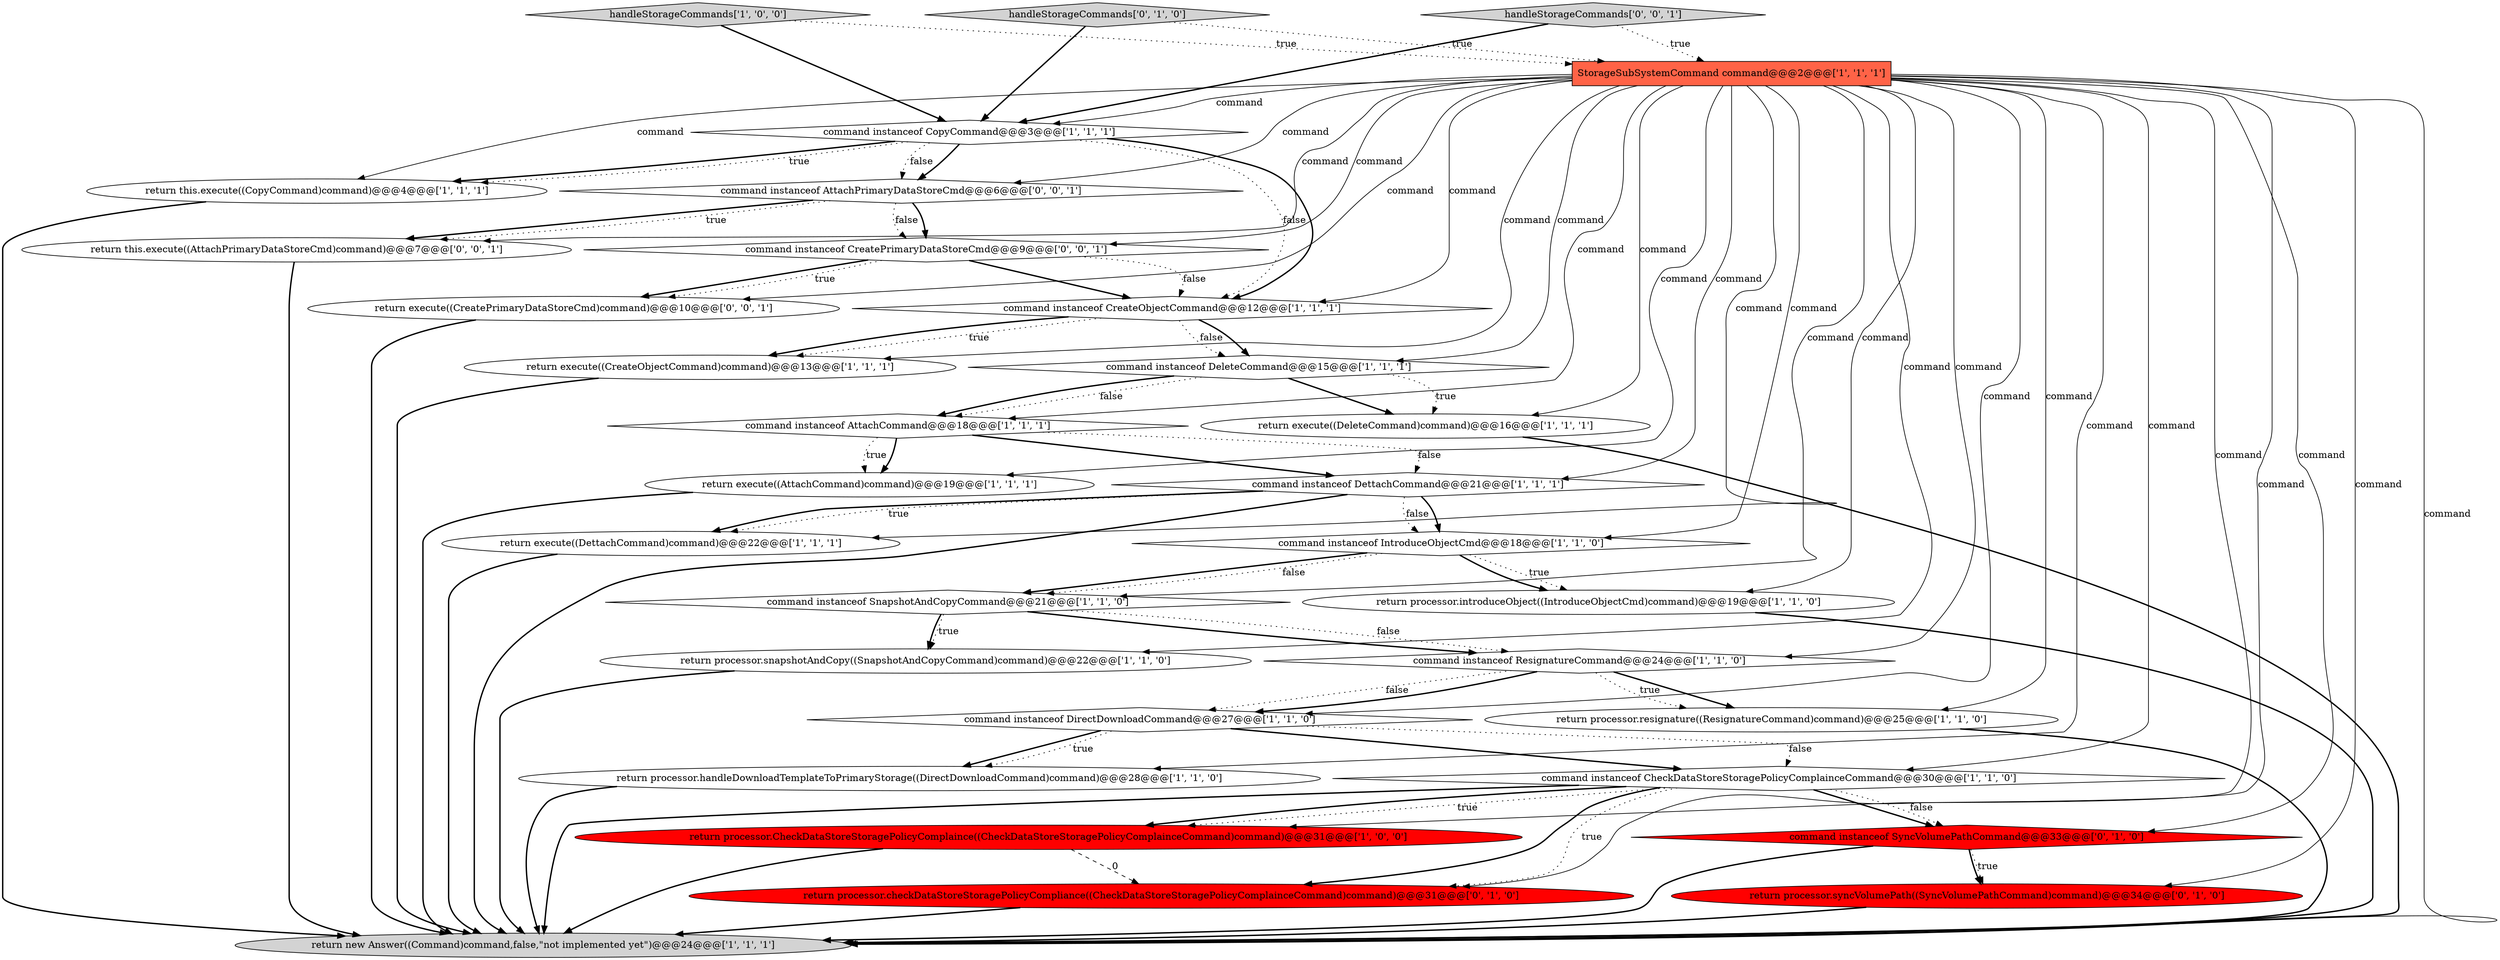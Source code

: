 digraph {
26 [style = filled, label = "return processor.syncVolumePath((SyncVolumePathCommand)command)@@@34@@@['0', '1', '0']", fillcolor = red, shape = ellipse image = "AAA1AAABBB2BBB"];
14 [style = filled, label = "command instanceof SnapshotAndCopyCommand@@@21@@@['1', '1', '0']", fillcolor = white, shape = diamond image = "AAA0AAABBB1BBB"];
11 [style = filled, label = "command instanceof DeleteCommand@@@15@@@['1', '1', '1']", fillcolor = white, shape = diamond image = "AAA0AAABBB1BBB"];
17 [style = filled, label = "command instanceof ResignatureCommand@@@24@@@['1', '1', '0']", fillcolor = white, shape = diamond image = "AAA0AAABBB1BBB"];
4 [style = filled, label = "command instanceof CreateObjectCommand@@@12@@@['1', '1', '1']", fillcolor = white, shape = diamond image = "AAA0AAABBB1BBB"];
6 [style = filled, label = "return execute((AttachCommand)command)@@@19@@@['1', '1', '1']", fillcolor = white, shape = ellipse image = "AAA0AAABBB1BBB"];
5 [style = filled, label = "handleStorageCommands['1', '0', '0']", fillcolor = lightgray, shape = diamond image = "AAA0AAABBB1BBB"];
22 [style = filled, label = "command instanceof AttachCommand@@@18@@@['1', '1', '1']", fillcolor = white, shape = diamond image = "AAA0AAABBB1BBB"];
0 [style = filled, label = "return execute((CreateObjectCommand)command)@@@13@@@['1', '1', '1']", fillcolor = white, shape = ellipse image = "AAA0AAABBB1BBB"];
24 [style = filled, label = "command instanceof SyncVolumePathCommand@@@33@@@['0', '1', '0']", fillcolor = red, shape = diamond image = "AAA1AAABBB2BBB"];
29 [style = filled, label = "return this.execute((AttachPrimaryDataStoreCmd)command)@@@7@@@['0', '0', '1']", fillcolor = white, shape = ellipse image = "AAA0AAABBB3BBB"];
2 [style = filled, label = "command instanceof IntroduceObjectCmd@@@18@@@['1', '1', '0']", fillcolor = white, shape = diamond image = "AAA0AAABBB1BBB"];
21 [style = filled, label = "StorageSubSystemCommand command@@@2@@@['1', '1', '1']", fillcolor = tomato, shape = box image = "AAA0AAABBB1BBB"];
12 [style = filled, label = "return execute((DeleteCommand)command)@@@16@@@['1', '1', '1']", fillcolor = white, shape = ellipse image = "AAA0AAABBB1BBB"];
20 [style = filled, label = "command instanceof DettachCommand@@@21@@@['1', '1', '1']", fillcolor = white, shape = diamond image = "AAA0AAABBB1BBB"];
19 [style = filled, label = "return this.execute((CopyCommand)command)@@@4@@@['1', '1', '1']", fillcolor = white, shape = ellipse image = "AAA0AAABBB1BBB"];
31 [style = filled, label = "handleStorageCommands['0', '0', '1']", fillcolor = lightgray, shape = diamond image = "AAA0AAABBB3BBB"];
1 [style = filled, label = "return new Answer((Command)command,false,\"not implemented yet\")@@@24@@@['1', '1', '1']", fillcolor = lightgray, shape = ellipse image = "AAA0AAABBB1BBB"];
10 [style = filled, label = "return processor.CheckDataStoreStoragePolicyComplaince((CheckDataStoreStoragePolicyComplainceCommand)command)@@@31@@@['1', '0', '0']", fillcolor = red, shape = ellipse image = "AAA1AAABBB1BBB"];
3 [style = filled, label = "command instanceof DirectDownloadCommand@@@27@@@['1', '1', '0']", fillcolor = white, shape = diamond image = "AAA0AAABBB1BBB"];
13 [style = filled, label = "return processor.resignature((ResignatureCommand)command)@@@25@@@['1', '1', '0']", fillcolor = white, shape = ellipse image = "AAA0AAABBB1BBB"];
27 [style = filled, label = "command instanceof CreatePrimaryDataStoreCmd@@@9@@@['0', '0', '1']", fillcolor = white, shape = diamond image = "AAA0AAABBB3BBB"];
7 [style = filled, label = "return processor.introduceObject((IntroduceObjectCmd)command)@@@19@@@['1', '1', '0']", fillcolor = white, shape = ellipse image = "AAA0AAABBB1BBB"];
15 [style = filled, label = "return processor.snapshotAndCopy((SnapshotAndCopyCommand)command)@@@22@@@['1', '1', '0']", fillcolor = white, shape = ellipse image = "AAA0AAABBB1BBB"];
30 [style = filled, label = "command instanceof AttachPrimaryDataStoreCmd@@@6@@@['0', '0', '1']", fillcolor = white, shape = diamond image = "AAA0AAABBB3BBB"];
16 [style = filled, label = "return execute((DettachCommand)command)@@@22@@@['1', '1', '1']", fillcolor = white, shape = ellipse image = "AAA0AAABBB1BBB"];
9 [style = filled, label = "command instanceof CheckDataStoreStoragePolicyComplainceCommand@@@30@@@['1', '1', '0']", fillcolor = white, shape = diamond image = "AAA0AAABBB1BBB"];
18 [style = filled, label = "command instanceof CopyCommand@@@3@@@['1', '1', '1']", fillcolor = white, shape = diamond image = "AAA0AAABBB1BBB"];
23 [style = filled, label = "return processor.checkDataStoreStoragePolicyCompliance((CheckDataStoreStoragePolicyComplainceCommand)command)@@@31@@@['0', '1', '0']", fillcolor = red, shape = ellipse image = "AAA1AAABBB2BBB"];
28 [style = filled, label = "return execute((CreatePrimaryDataStoreCmd)command)@@@10@@@['0', '0', '1']", fillcolor = white, shape = ellipse image = "AAA0AAABBB3BBB"];
8 [style = filled, label = "return processor.handleDownloadTemplateToPrimaryStorage((DirectDownloadCommand)command)@@@28@@@['1', '1', '0']", fillcolor = white, shape = ellipse image = "AAA0AAABBB1BBB"];
25 [style = filled, label = "handleStorageCommands['0', '1', '0']", fillcolor = lightgray, shape = diamond image = "AAA0AAABBB2BBB"];
14->17 [style = dotted, label="false"];
3->9 [style = dotted, label="false"];
11->22 [style = dotted, label="false"];
21->24 [style = solid, label="command"];
21->0 [style = solid, label="command"];
21->20 [style = solid, label="command"];
21->16 [style = solid, label="command"];
27->28 [style = bold, label=""];
11->12 [style = dotted, label="true"];
21->1 [style = solid, label="command"];
18->30 [style = bold, label=""];
14->17 [style = bold, label=""];
9->10 [style = bold, label=""];
30->29 [style = bold, label=""];
13->1 [style = bold, label=""];
8->1 [style = bold, label=""];
31->21 [style = dotted, label="true"];
19->1 [style = bold, label=""];
20->16 [style = bold, label=""];
21->28 [style = solid, label="command"];
21->27 [style = solid, label="command"];
21->4 [style = solid, label="command"];
2->14 [style = bold, label=""];
22->20 [style = dotted, label="false"];
21->7 [style = solid, label="command"];
29->1 [style = bold, label=""];
18->30 [style = dotted, label="false"];
9->24 [style = bold, label=""];
21->15 [style = solid, label="command"];
25->21 [style = dotted, label="true"];
21->19 [style = solid, label="command"];
7->1 [style = bold, label=""];
21->2 [style = solid, label="command"];
4->0 [style = dotted, label="true"];
26->1 [style = bold, label=""];
30->27 [style = bold, label=""];
18->19 [style = bold, label=""];
11->12 [style = bold, label=""];
12->1 [style = bold, label=""];
4->0 [style = bold, label=""];
21->13 [style = solid, label="command"];
30->29 [style = dotted, label="true"];
18->4 [style = dotted, label="false"];
18->4 [style = bold, label=""];
21->29 [style = solid, label="command"];
22->20 [style = bold, label=""];
24->26 [style = dotted, label="true"];
14->15 [style = bold, label=""];
9->1 [style = bold, label=""];
10->1 [style = bold, label=""];
9->10 [style = dotted, label="true"];
21->14 [style = solid, label="command"];
22->6 [style = bold, label=""];
21->11 [style = solid, label="command"];
21->18 [style = solid, label="command"];
21->12 [style = solid, label="command"];
18->19 [style = dotted, label="true"];
25->18 [style = bold, label=""];
21->30 [style = solid, label="command"];
5->18 [style = bold, label=""];
20->1 [style = bold, label=""];
21->10 [style = solid, label="command"];
27->4 [style = dotted, label="false"];
3->9 [style = bold, label=""];
6->1 [style = bold, label=""];
24->26 [style = bold, label=""];
17->3 [style = dotted, label="false"];
16->1 [style = bold, label=""];
21->23 [style = solid, label="command"];
9->23 [style = dotted, label="true"];
0->1 [style = bold, label=""];
3->8 [style = bold, label=""];
11->22 [style = bold, label=""];
17->3 [style = bold, label=""];
5->21 [style = dotted, label="true"];
17->13 [style = bold, label=""];
24->1 [style = bold, label=""];
10->23 [style = dashed, label="0"];
15->1 [style = bold, label=""];
9->24 [style = dotted, label="false"];
21->26 [style = solid, label="command"];
21->3 [style = solid, label="command"];
21->6 [style = solid, label="command"];
21->8 [style = solid, label="command"];
2->14 [style = dotted, label="false"];
31->18 [style = bold, label=""];
28->1 [style = bold, label=""];
22->6 [style = dotted, label="true"];
4->11 [style = dotted, label="false"];
21->17 [style = solid, label="command"];
20->2 [style = bold, label=""];
20->2 [style = dotted, label="false"];
9->23 [style = bold, label=""];
27->28 [style = dotted, label="true"];
14->15 [style = dotted, label="true"];
27->4 [style = bold, label=""];
2->7 [style = dotted, label="true"];
21->9 [style = solid, label="command"];
21->22 [style = solid, label="command"];
30->27 [style = dotted, label="false"];
23->1 [style = bold, label=""];
2->7 [style = bold, label=""];
4->11 [style = bold, label=""];
17->13 [style = dotted, label="true"];
3->8 [style = dotted, label="true"];
20->16 [style = dotted, label="true"];
}
